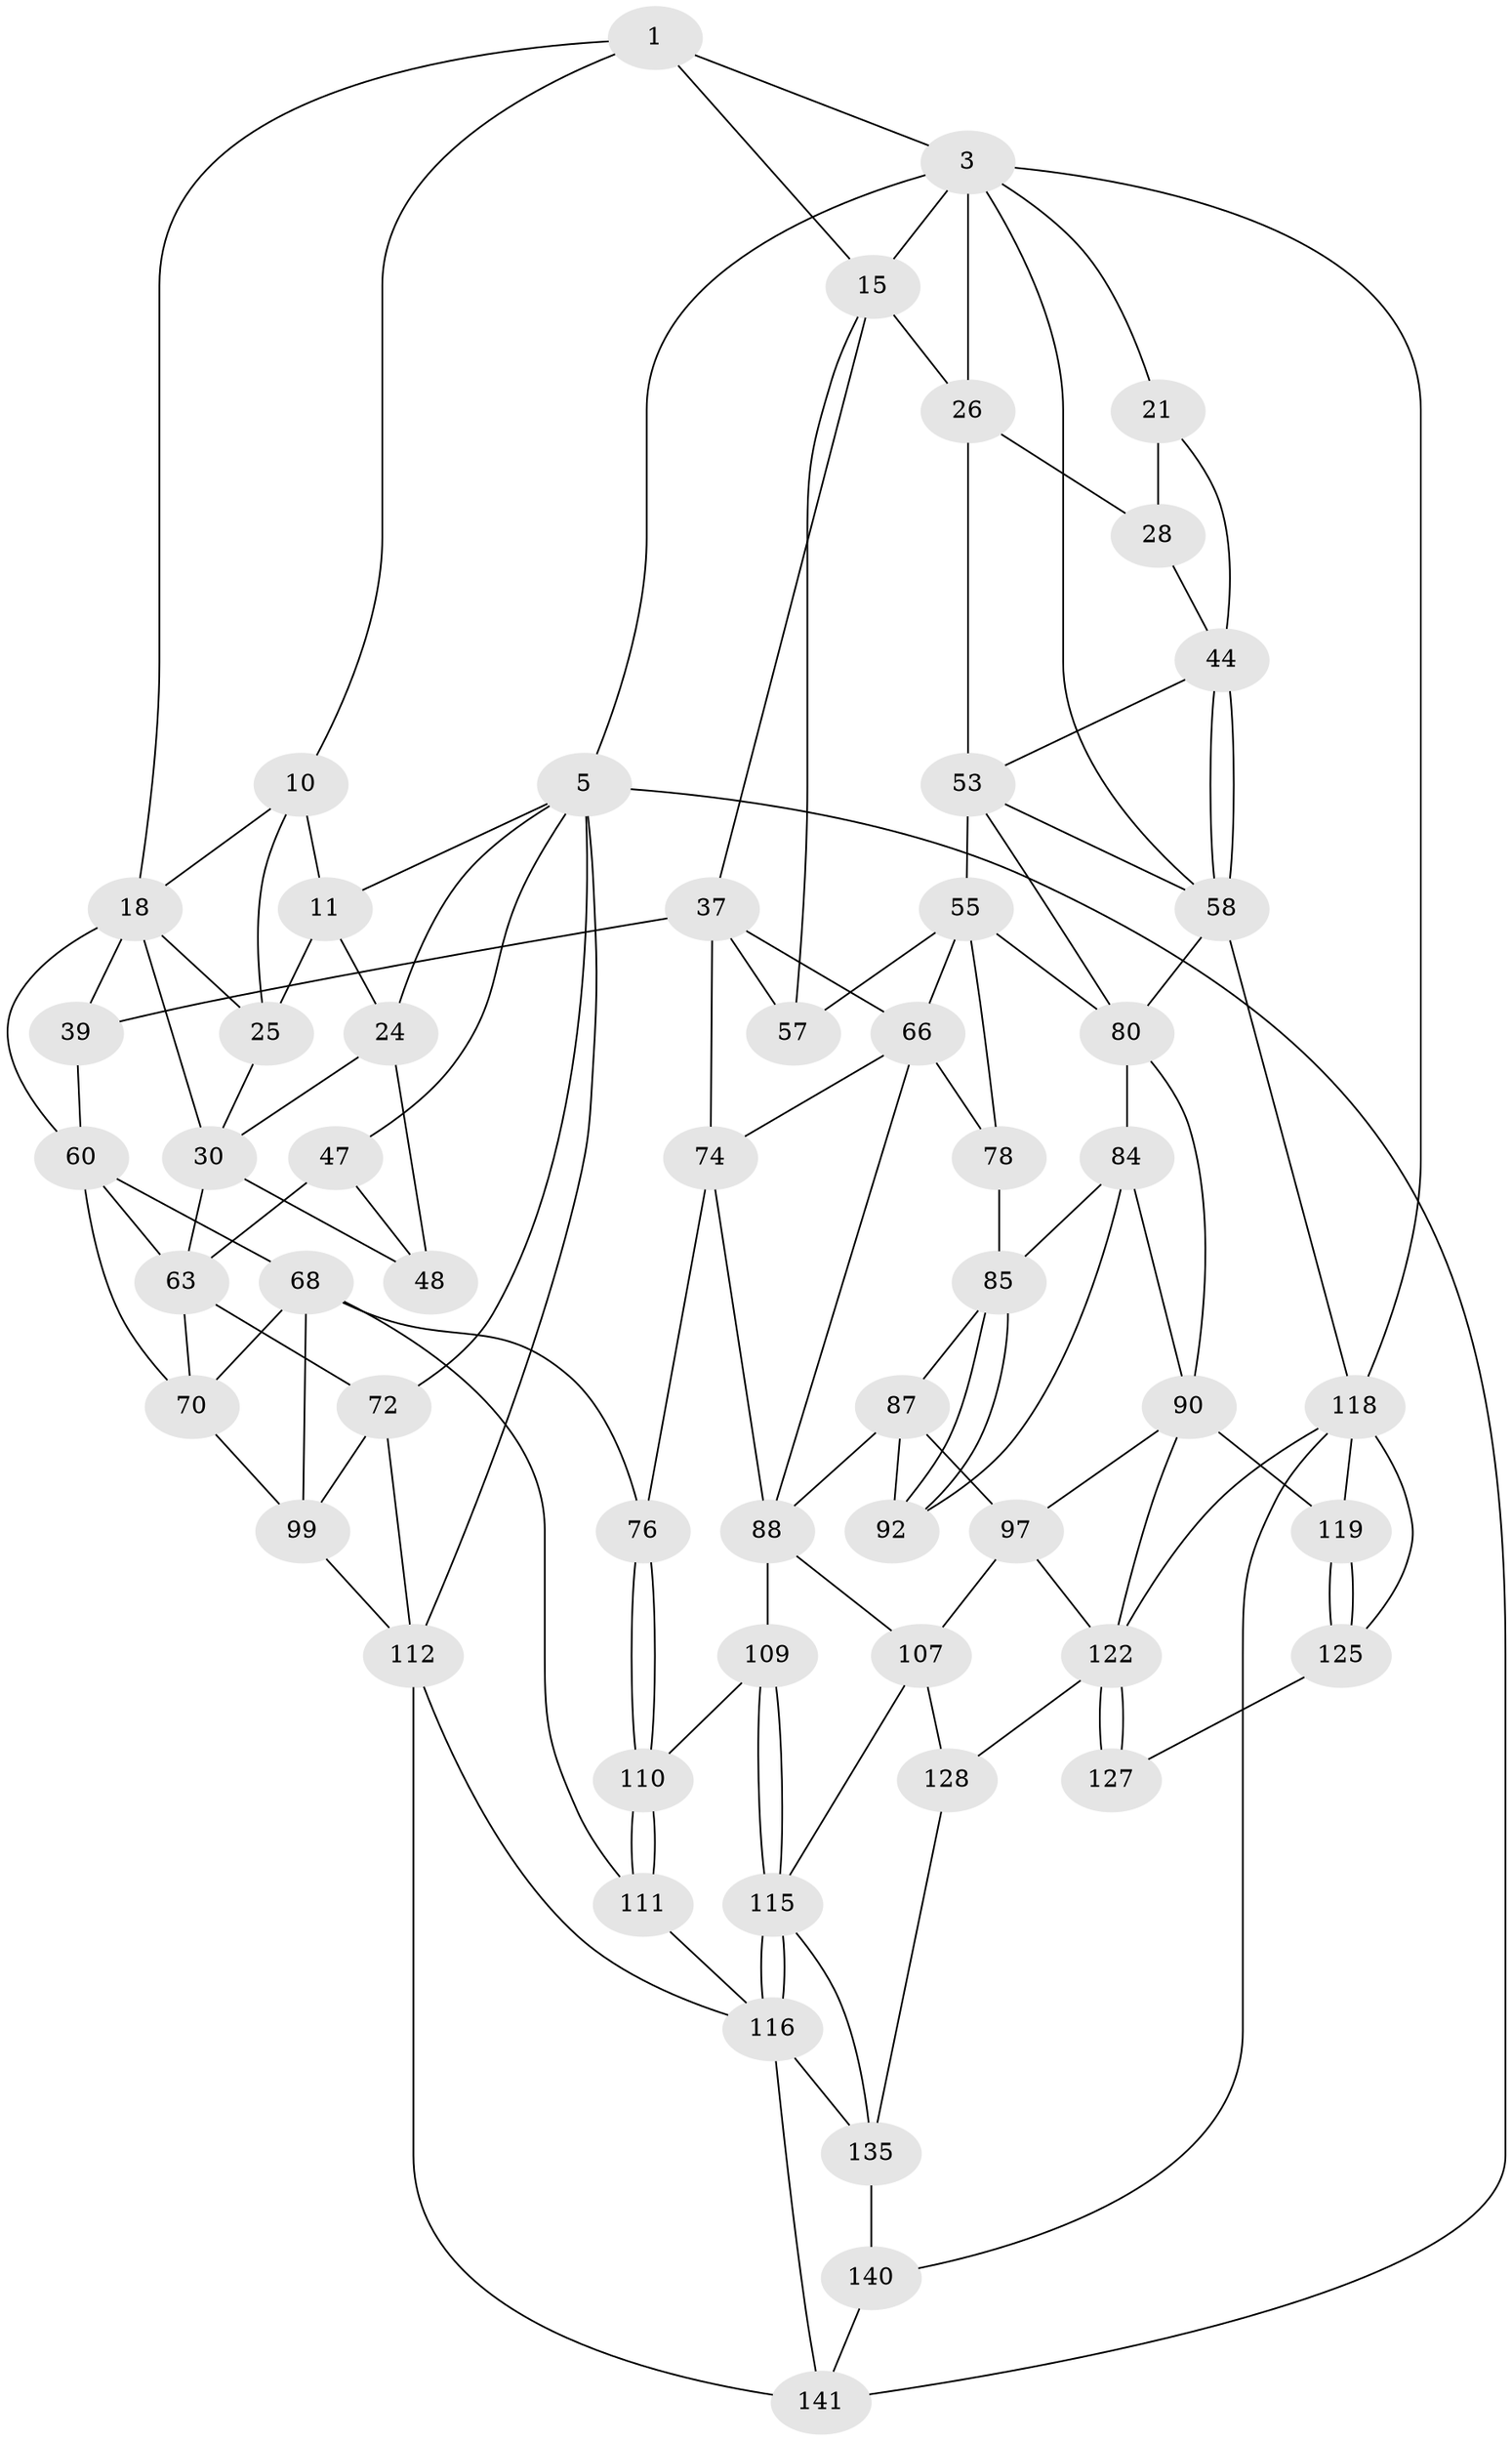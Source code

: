 // original degree distribution, {3: 0.014084507042253521, 4: 0.2535211267605634, 6: 0.23943661971830985, 5: 0.49295774647887325}
// Generated by graph-tools (version 1.1) at 2025/21/03/04/25 18:21:16]
// undirected, 56 vertices, 124 edges
graph export_dot {
graph [start="1"]
  node [color=gray90,style=filled];
  1 [pos="+0.6356984638058956+0",super="+2+8"];
  3 [pos="+0.8162045104981218+0",super="+4+14"];
  5 [pos="+0+0",super="+6+46+114"];
  10 [pos="+0.4531972299339218+0.06544766621992201",super="+19"];
  11 [pos="+0.29828683336662637+0",super="+23"];
  15 [pos="+0.7420557440213331+0.23058148751441593",super="+16"];
  18 [pos="+0.4011951009468153+0.1760171453174748",super="+34"];
  21 [pos="+1+0.16666037984579432",super="+22"];
  24 [pos="+0.13388496922395032+0.16645404786699042",super="+33"];
  25 [pos="+0.31254192355918836+0.12599047120827792",super="+29"];
  26 [pos="+0.8705030947787004+0.15604044060212793",super="+27"];
  28 [pos="+0.9704950281097857+0.18914115181098337",super="+42"];
  30 [pos="+0.2525302987793108+0.28379475481962374",super="+31"];
  37 [pos="+0.5799686627377293+0.37278110352923016",super="+38+65"];
  39 [pos="+0.5273463858052883+0.3829828543205867",super="+40"];
  44 [pos="+1+0.4538660989940309",super="+45"];
  47 [pos="+0+0.24030963273942305"];
  48 [pos="+0+0.23089603258932048"];
  53 [pos="+0.8860142813211239+0.37981952932112406",super="+54"];
  55 [pos="+0.8479505918942626+0.48289895759997903",super="+77+56"];
  57 [pos="+0.8059822087787587+0.41672548816975385"];
  58 [pos="+1+0.46677940310861926",super="+94"];
  60 [pos="+0.28868198051903143+0.36945908423307056",super="+61"];
  63 [pos="+0.15503206106990014+0.40415578469689795",super="+71+64"];
  66 [pos="+0.6556012346514263+0.4982219222593537",super="+79"];
  68 [pos="+0.36470528196005736+0.6613687526225006",super="+69"];
  70 [pos="+0.3004864756126226+0.6261815357198307",super="+83"];
  72 [pos="+0+0.5800561409442418",super="+73"];
  74 [pos="+0.4992773724805492+0.5146434881853164",super="+75"];
  76 [pos="+0.4270577439357658+0.6649211326610754"];
  78 [pos="+0.6954128860139416+0.5502507805372875"];
  80 [pos="+0.8808586981923502+0.6159321898160027",super="+89+81"];
  84 [pos="+0.8543255328529294+0.6134158650531268",super="+91"];
  85 [pos="+0.7508776921252232+0.638999673424879",super="+86"];
  87 [pos="+0.7017361305754151+0.7195365665668325",super="+93"];
  88 [pos="+0.6058728359037786+0.6411872948044952",super="+98"];
  90 [pos="+0.8829806970706119+0.7782293490400913",super="+95"];
  92 [pos="+0.7572632278246838+0.6763768583784623"];
  97 [pos="+0.7209140495433162+0.7891594227660595",super="+106"];
  99 [pos="+0.17505564183070751+0.7214520410221025",super="+100+102"];
  107 [pos="+0.6048355339073925+0.8207382263622264",super="+120"];
  109 [pos="+0.46947726495338554+0.8305244242660255"];
  110 [pos="+0.4661390977139486+0.8293257453692342"];
  111 [pos="+0.3358258289600888+0.901924130876285"];
  112 [pos="+0.09191981021366386+0.8982685045474705",super="+134+113"];
  115 [pos="+0.49373031086758873+0.8806302771455393",super="+121"];
  116 [pos="+0.44677143457663965+0.9304958849623532",super="+136+117"];
  118 [pos="+0.9443922137961889+0.8741996735701449",super="+129"];
  119 [pos="+0.8951574287398391+0.8450957602966476"];
  122 [pos="+0.7862329418373144+0.9062044912761613",super="+123"];
  125 [pos="+0.888878994630007+0.8692128119001371",super="+130+126"];
  127 [pos="+0.8334873270698097+0.9564560912160072"];
  128 [pos="+0.6565281248919709+0.9663860123976853"];
  135 [pos="+0.5343625439334927+0.9630743957491765",super="+137"];
  140 [pos="+0.6225372995865568+1"];
  141 [pos="+0.32573471659746506+1",super="+142"];
  1 -- 3;
  1 -- 10;
  1 -- 18;
  1 -- 15;
  3 -- 5 [weight=2];
  3 -- 26;
  3 -- 21 [weight=2];
  3 -- 15;
  3 -- 118;
  3 -- 58;
  5 -- 24;
  5 -- 11;
  5 -- 47;
  5 -- 72;
  5 -- 112;
  5 -- 141;
  10 -- 11;
  10 -- 25;
  10 -- 18;
  11 -- 24;
  11 -- 25;
  15 -- 26 [weight=2];
  15 -- 37;
  15 -- 57;
  18 -- 39;
  18 -- 25;
  18 -- 60;
  18 -- 30 [weight=2];
  21 -- 28;
  21 -- 44;
  24 -- 48;
  24 -- 30;
  25 -- 30;
  26 -- 28 [weight=2];
  26 -- 53;
  28 -- 44;
  30 -- 48;
  30 -- 63;
  37 -- 74;
  37 -- 39;
  37 -- 57;
  37 -- 66;
  39 -- 60 [weight=2];
  44 -- 58;
  44 -- 58;
  44 -- 53;
  47 -- 48;
  47 -- 63;
  53 -- 80;
  53 -- 58;
  53 -- 55;
  55 -- 78;
  55 -- 80;
  55 -- 57;
  55 -- 66;
  58 -- 80;
  58 -- 118;
  60 -- 68;
  60 -- 70;
  60 -- 63;
  63 -- 72;
  63 -- 70;
  66 -- 88;
  66 -- 74;
  66 -- 78;
  68 -- 76;
  68 -- 70;
  68 -- 111;
  68 -- 99;
  70 -- 99;
  72 -- 99;
  72 -- 112;
  74 -- 88;
  74 -- 76;
  76 -- 110;
  76 -- 110;
  78 -- 85;
  80 -- 90;
  80 -- 84;
  84 -- 85;
  84 -- 90;
  84 -- 92;
  85 -- 92;
  85 -- 92;
  85 -- 87;
  87 -- 88;
  87 -- 97;
  87 -- 92;
  88 -- 107;
  88 -- 109;
  90 -- 97;
  90 -- 122;
  90 -- 119;
  97 -- 107;
  97 -- 122;
  99 -- 112;
  107 -- 115;
  107 -- 128;
  109 -- 110;
  109 -- 115;
  109 -- 115;
  110 -- 111;
  110 -- 111;
  111 -- 116;
  112 -- 141;
  112 -- 116;
  115 -- 116;
  115 -- 116;
  115 -- 135;
  116 -- 141;
  116 -- 135;
  118 -- 119;
  118 -- 122;
  118 -- 140;
  118 -- 125 [weight=2];
  119 -- 125;
  119 -- 125;
  122 -- 127 [weight=2];
  122 -- 127;
  122 -- 128;
  125 -- 127;
  128 -- 135;
  135 -- 140;
  140 -- 141;
}
